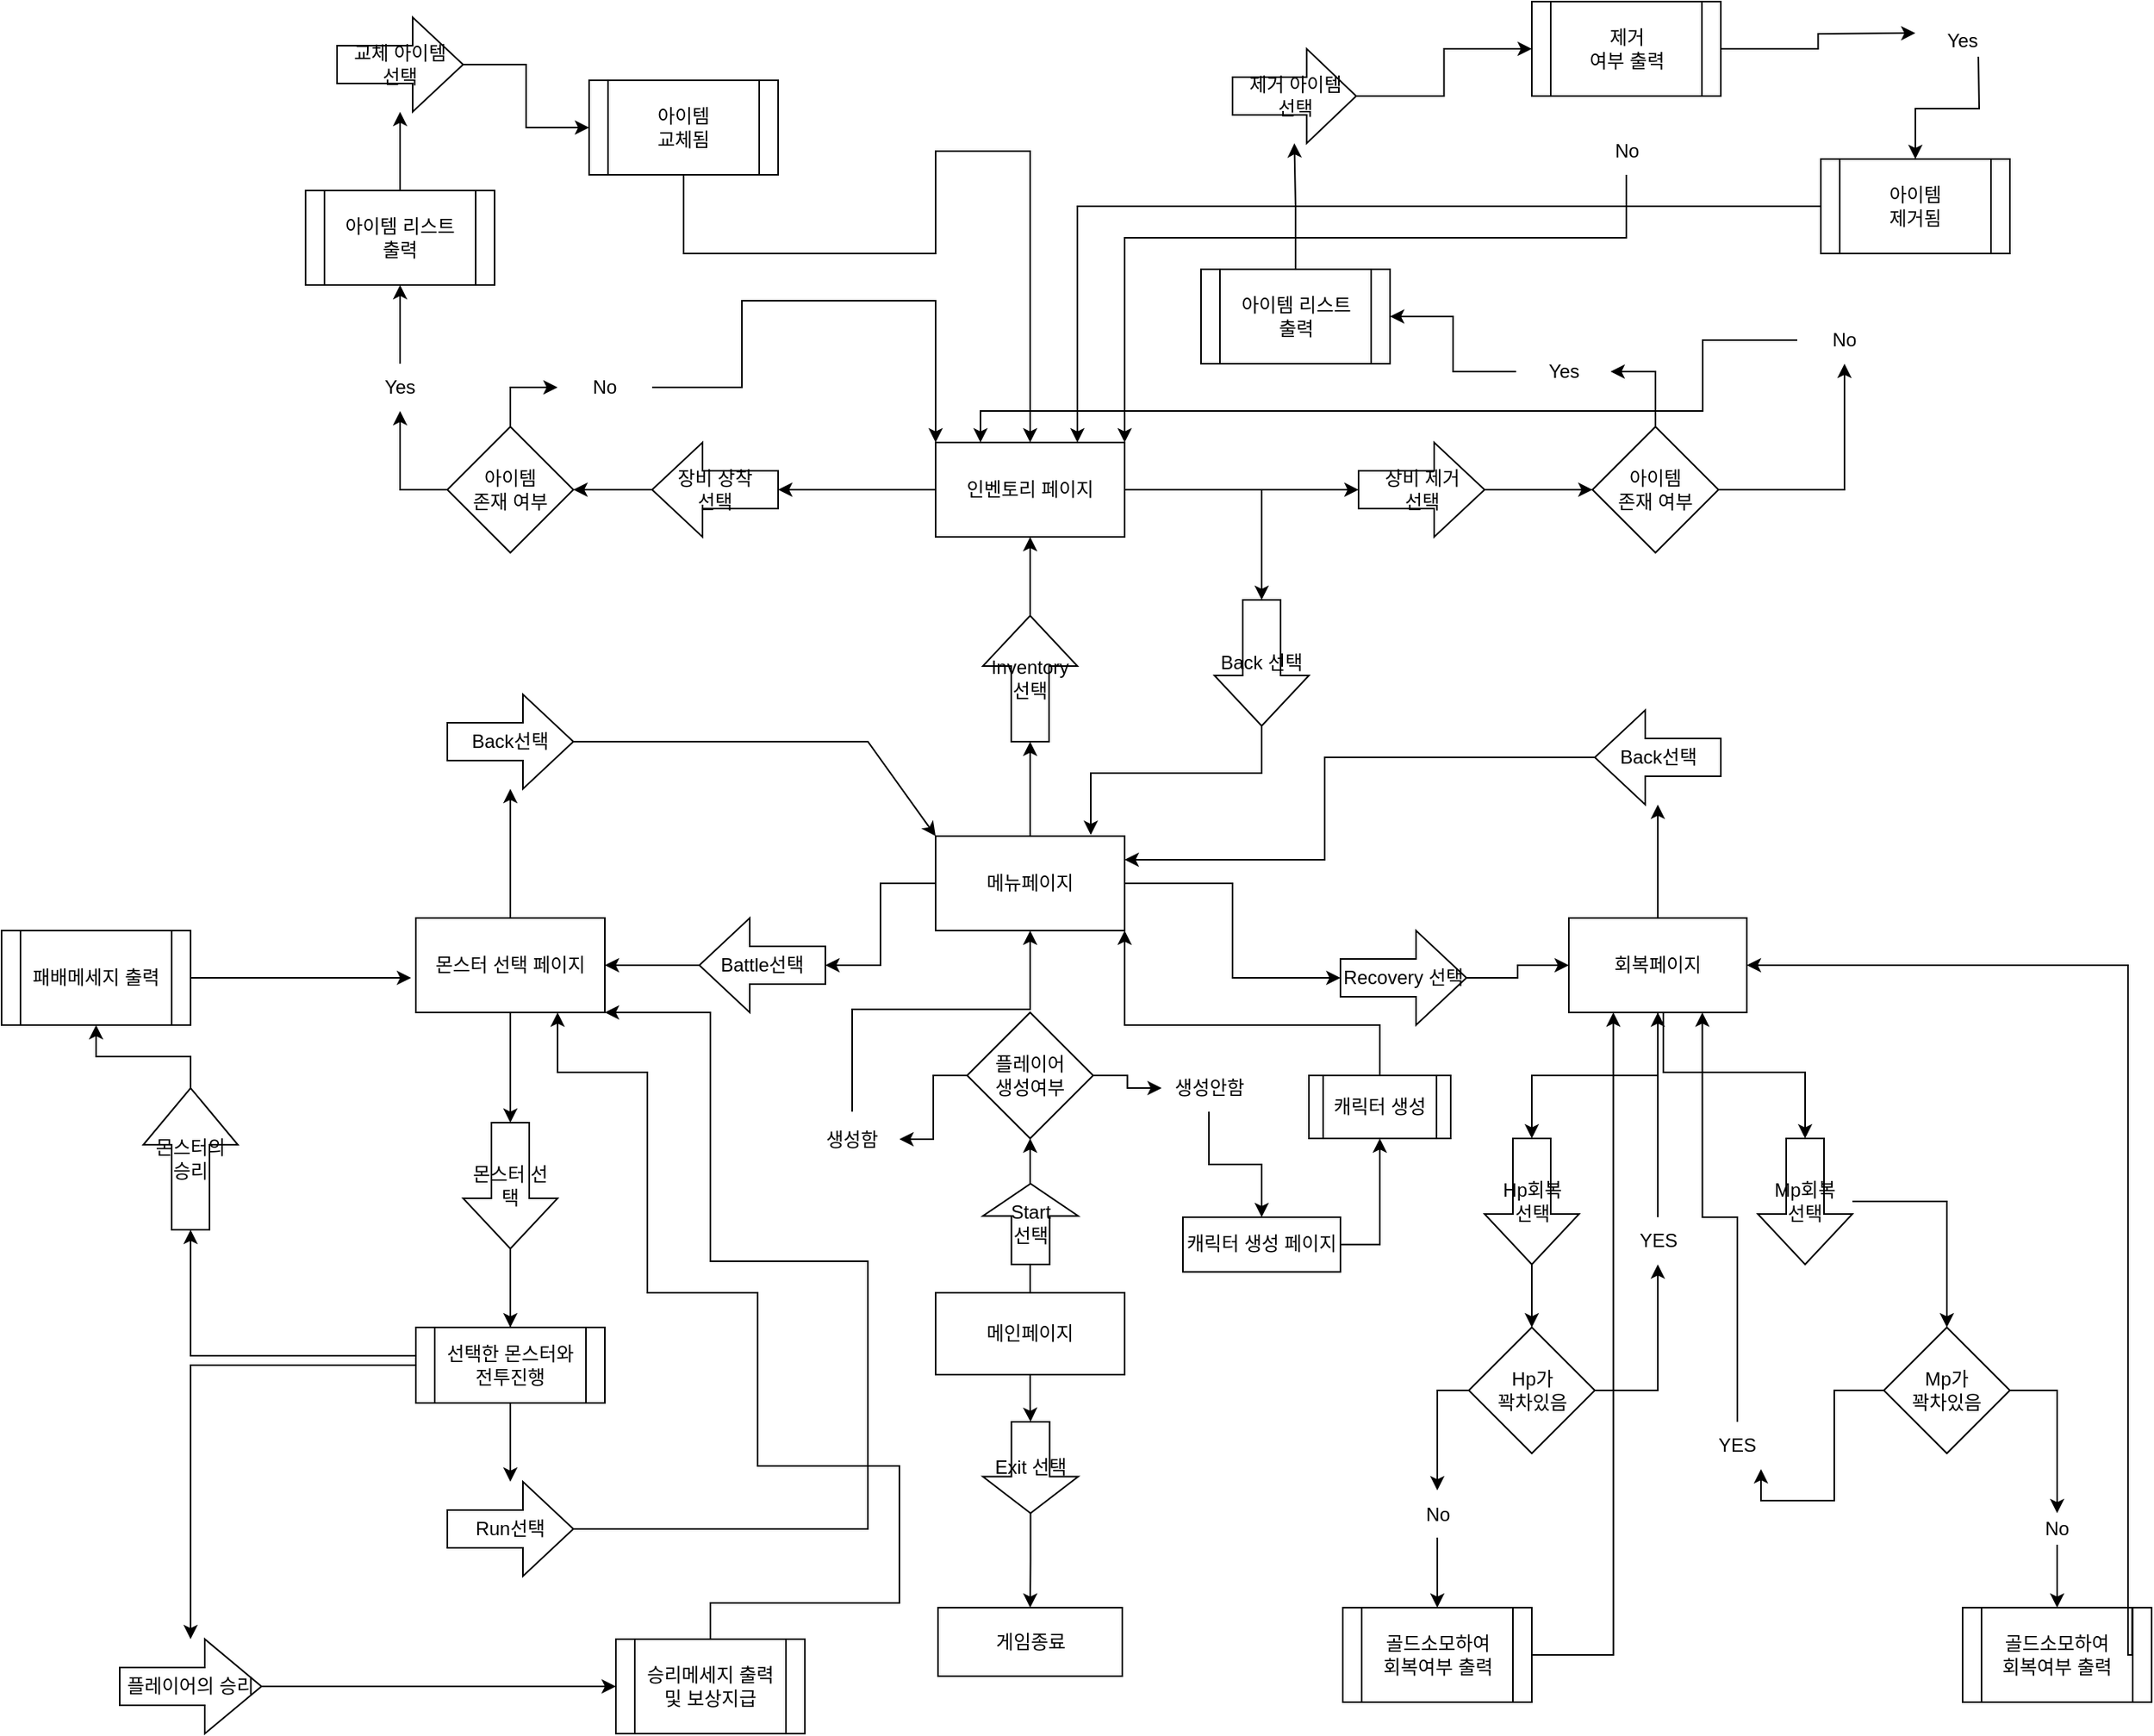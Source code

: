 <mxfile version="28.2.5">
  <diagram name="페이지-1" id="l9m2coBtrPvykynKqJ_c">
    <mxGraphModel dx="2849" dy="1217" grid="1" gridSize="10" guides="1" tooltips="1" connect="1" arrows="1" fold="1" page="1" pageScale="1" pageWidth="827" pageHeight="1169" math="0" shadow="0">
      <root>
        <mxCell id="0" />
        <mxCell id="1" parent="0" />
        <mxCell id="siWXWjChLPxAD38Pe9QO-6" value="" style="edgeStyle=orthogonalEdgeStyle;rounded=0;orthogonalLoop=1;jettySize=auto;html=1;" edge="1" parent="1" source="siWXWjChLPxAD38Pe9QO-2" target="siWXWjChLPxAD38Pe9QO-5">
          <mxGeometry relative="1" as="geometry" />
        </mxCell>
        <mxCell id="siWXWjChLPxAD38Pe9QO-90" value="" style="edgeStyle=orthogonalEdgeStyle;rounded=0;orthogonalLoop=1;jettySize=auto;html=1;" edge="1" parent="1" source="siWXWjChLPxAD38Pe9QO-2" target="siWXWjChLPxAD38Pe9QO-89">
          <mxGeometry relative="1" as="geometry" />
        </mxCell>
        <mxCell id="siWXWjChLPxAD38Pe9QO-2" value="메인페이지" style="rounded=0;whiteSpace=wrap;html=1;" vertex="1" parent="1">
          <mxGeometry x="373" y="880" width="120" height="52" as="geometry" />
        </mxCell>
        <mxCell id="siWXWjChLPxAD38Pe9QO-8" value="" style="edgeStyle=orthogonalEdgeStyle;rounded=0;orthogonalLoop=1;jettySize=auto;html=1;" edge="1" parent="1" source="siWXWjChLPxAD38Pe9QO-5" target="siWXWjChLPxAD38Pe9QO-7">
          <mxGeometry relative="1" as="geometry" />
        </mxCell>
        <mxCell id="siWXWjChLPxAD38Pe9QO-5" value="Exit 선택" style="shape=singleArrow;whiteSpace=wrap;html=1;arrowWidth=0.4;arrowSize=0.4;rounded=0;direction=south;" vertex="1" parent="1">
          <mxGeometry x="403" y="962" width="60.5" height="58" as="geometry" />
        </mxCell>
        <mxCell id="siWXWjChLPxAD38Pe9QO-7" value="게임종료" style="whiteSpace=wrap;html=1;rounded=0;" vertex="1" parent="1">
          <mxGeometry x="374.5" y="1080" width="117" height="43.5" as="geometry" />
        </mxCell>
        <mxCell id="siWXWjChLPxAD38Pe9QO-12" value="" style="edgeStyle=orthogonalEdgeStyle;rounded=0;orthogonalLoop=1;jettySize=auto;html=1;" edge="1" parent="1" source="siWXWjChLPxAD38Pe9QO-9" target="siWXWjChLPxAD38Pe9QO-11">
          <mxGeometry relative="1" as="geometry" />
        </mxCell>
        <mxCell id="siWXWjChLPxAD38Pe9QO-14" value="" style="edgeStyle=orthogonalEdgeStyle;rounded=0;orthogonalLoop=1;jettySize=auto;html=1;" edge="1" parent="1" source="siWXWjChLPxAD38Pe9QO-9" target="siWXWjChLPxAD38Pe9QO-13">
          <mxGeometry relative="1" as="geometry" />
        </mxCell>
        <mxCell id="siWXWjChLPxAD38Pe9QO-16" value="" style="edgeStyle=orthogonalEdgeStyle;rounded=0;orthogonalLoop=1;jettySize=auto;html=1;" edge="1" parent="1" source="siWXWjChLPxAD38Pe9QO-9" target="siWXWjChLPxAD38Pe9QO-15">
          <mxGeometry relative="1" as="geometry" />
        </mxCell>
        <mxCell id="siWXWjChLPxAD38Pe9QO-9" value="메뉴페이지" style="whiteSpace=wrap;html=1;rounded=0;" vertex="1" parent="1">
          <mxGeometry x="373" y="590" width="120" height="60" as="geometry" />
        </mxCell>
        <mxCell id="siWXWjChLPxAD38Pe9QO-18" value="" style="edgeStyle=orthogonalEdgeStyle;rounded=0;orthogonalLoop=1;jettySize=auto;html=1;" edge="1" parent="1" source="siWXWjChLPxAD38Pe9QO-11" target="siWXWjChLPxAD38Pe9QO-17">
          <mxGeometry relative="1" as="geometry" />
        </mxCell>
        <mxCell id="siWXWjChLPxAD38Pe9QO-11" value="Battle선택" style="shape=singleArrow;whiteSpace=wrap;html=1;arrowWidth=0.4;arrowSize=0.4;rounded=0;direction=west;" vertex="1" parent="1">
          <mxGeometry x="223" y="642" width="80" height="60" as="geometry" />
        </mxCell>
        <mxCell id="siWXWjChLPxAD38Pe9QO-117" value="" style="edgeStyle=orthogonalEdgeStyle;rounded=0;orthogonalLoop=1;jettySize=auto;html=1;" edge="1" parent="1" source="siWXWjChLPxAD38Pe9QO-13" target="siWXWjChLPxAD38Pe9QO-111">
          <mxGeometry relative="1" as="geometry" />
        </mxCell>
        <mxCell id="siWXWjChLPxAD38Pe9QO-13" value="Inventory선택" style="shape=singleArrow;whiteSpace=wrap;html=1;arrowWidth=0.4;arrowSize=0.4;rounded=0;direction=north;" vertex="1" parent="1">
          <mxGeometry x="403" y="450" width="60" height="80" as="geometry" />
        </mxCell>
        <mxCell id="siWXWjChLPxAD38Pe9QO-100" value="" style="edgeStyle=orthogonalEdgeStyle;rounded=0;orthogonalLoop=1;jettySize=auto;html=1;" edge="1" parent="1" source="siWXWjChLPxAD38Pe9QO-15" target="siWXWjChLPxAD38Pe9QO-33">
          <mxGeometry relative="1" as="geometry" />
        </mxCell>
        <mxCell id="siWXWjChLPxAD38Pe9QO-15" value="Recovery 선택" style="shape=singleArrow;whiteSpace=wrap;html=1;arrowWidth=0.4;arrowSize=0.4;rounded=0;" vertex="1" parent="1">
          <mxGeometry x="630" y="650" width="80" height="60" as="geometry" />
        </mxCell>
        <mxCell id="siWXWjChLPxAD38Pe9QO-20" value="" style="edgeStyle=orthogonalEdgeStyle;rounded=0;orthogonalLoop=1;jettySize=auto;html=1;" edge="1" parent="1" source="siWXWjChLPxAD38Pe9QO-17" target="siWXWjChLPxAD38Pe9QO-19">
          <mxGeometry relative="1" as="geometry" />
        </mxCell>
        <mxCell id="siWXWjChLPxAD38Pe9QO-31" value="" style="edgeStyle=orthogonalEdgeStyle;rounded=0;orthogonalLoop=1;jettySize=auto;html=1;" edge="1" parent="1" source="siWXWjChLPxAD38Pe9QO-17" target="siWXWjChLPxAD38Pe9QO-30">
          <mxGeometry relative="1" as="geometry" />
        </mxCell>
        <mxCell id="siWXWjChLPxAD38Pe9QO-17" value="몬스터 선택 페이지" style="whiteSpace=wrap;html=1;rounded=0;" vertex="1" parent="1">
          <mxGeometry x="43" y="642" width="120" height="60" as="geometry" />
        </mxCell>
        <mxCell id="siWXWjChLPxAD38Pe9QO-22" value="" style="edgeStyle=orthogonalEdgeStyle;rounded=0;orthogonalLoop=1;jettySize=auto;html=1;" edge="1" parent="1" source="siWXWjChLPxAD38Pe9QO-19">
          <mxGeometry relative="1" as="geometry">
            <mxPoint x="103" y="942" as="targetPoint" />
          </mxGeometry>
        </mxCell>
        <mxCell id="siWXWjChLPxAD38Pe9QO-24" value="" style="edgeStyle=orthogonalEdgeStyle;rounded=0;orthogonalLoop=1;jettySize=auto;html=1;" edge="1" parent="1" source="siWXWjChLPxAD38Pe9QO-19">
          <mxGeometry relative="1" as="geometry">
            <mxPoint x="103" y="932" as="targetPoint" />
          </mxGeometry>
        </mxCell>
        <mxCell id="siWXWjChLPxAD38Pe9QO-26" value="" style="edgeStyle=orthogonalEdgeStyle;rounded=0;orthogonalLoop=1;jettySize=auto;html=1;" edge="1" parent="1" source="siWXWjChLPxAD38Pe9QO-19" target="siWXWjChLPxAD38Pe9QO-25">
          <mxGeometry relative="1" as="geometry" />
        </mxCell>
        <mxCell id="siWXWjChLPxAD38Pe9QO-19" value="몬스터 선택" style="shape=singleArrow;whiteSpace=wrap;html=1;arrowWidth=0.4;arrowSize=0.4;rounded=0;direction=south;" vertex="1" parent="1">
          <mxGeometry x="73" y="772" width="60" height="80" as="geometry" />
        </mxCell>
        <mxCell id="siWXWjChLPxAD38Pe9QO-36" value="" style="edgeStyle=orthogonalEdgeStyle;rounded=0;orthogonalLoop=1;jettySize=auto;html=1;" edge="1" parent="1" source="siWXWjChLPxAD38Pe9QO-25" target="siWXWjChLPxAD38Pe9QO-35">
          <mxGeometry relative="1" as="geometry" />
        </mxCell>
        <mxCell id="siWXWjChLPxAD38Pe9QO-40" value="" style="edgeStyle=orthogonalEdgeStyle;rounded=0;orthogonalLoop=1;jettySize=auto;html=1;exitX=0;exitY=0.5;exitDx=0;exitDy=0;" edge="1" parent="1" source="siWXWjChLPxAD38Pe9QO-25" target="siWXWjChLPxAD38Pe9QO-39">
          <mxGeometry relative="1" as="geometry">
            <mxPoint x="-70" y="950" as="sourcePoint" />
            <mxPoint x="-18" y="1129" as="targetPoint" />
          </mxGeometry>
        </mxCell>
        <mxCell id="siWXWjChLPxAD38Pe9QO-25" value="선택한 몬스터와&lt;div&gt;전투진행&lt;/div&gt;" style="shape=process;whiteSpace=wrap;html=1;backgroundOutline=1;rounded=0;" vertex="1" parent="1">
          <mxGeometry x="43" y="902" width="120" height="48" as="geometry" />
        </mxCell>
        <mxCell id="siWXWjChLPxAD38Pe9QO-30" value="Back선택" style="shape=singleArrow;whiteSpace=wrap;html=1;arrowWidth=0.4;arrowSize=0.4;rounded=0;" vertex="1" parent="1">
          <mxGeometry x="63" y="500" width="80" height="60" as="geometry" />
        </mxCell>
        <mxCell id="siWXWjChLPxAD38Pe9QO-32" value="" style="endArrow=classic;html=1;rounded=0;exitX=1;exitY=0.5;exitDx=0;exitDy=0;exitPerimeter=0;entryX=0;entryY=0;entryDx=0;entryDy=0;" edge="1" parent="1" source="siWXWjChLPxAD38Pe9QO-30" target="siWXWjChLPxAD38Pe9QO-9">
          <mxGeometry width="50" height="50" relative="1" as="geometry">
            <mxPoint x="390" y="830" as="sourcePoint" />
            <mxPoint x="440" y="780" as="targetPoint" />
            <Array as="points">
              <mxPoint x="330" y="530" />
            </Array>
          </mxGeometry>
        </mxCell>
        <mxCell id="siWXWjChLPxAD38Pe9QO-56" value="" style="edgeStyle=orthogonalEdgeStyle;rounded=0;orthogonalLoop=1;jettySize=auto;html=1;" edge="1" parent="1" source="siWXWjChLPxAD38Pe9QO-33" target="siWXWjChLPxAD38Pe9QO-55">
          <mxGeometry relative="1" as="geometry" />
        </mxCell>
        <mxCell id="siWXWjChLPxAD38Pe9QO-59" value="" style="edgeStyle=orthogonalEdgeStyle;rounded=0;orthogonalLoop=1;jettySize=auto;html=1;" edge="1" parent="1" source="siWXWjChLPxAD38Pe9QO-33" target="siWXWjChLPxAD38Pe9QO-58">
          <mxGeometry relative="1" as="geometry" />
        </mxCell>
        <mxCell id="siWXWjChLPxAD38Pe9QO-33" value="회복페이지" style="whiteSpace=wrap;html=1;rounded=0;" vertex="1" parent="1">
          <mxGeometry x="775" y="642" width="113" height="60" as="geometry" />
        </mxCell>
        <mxCell id="siWXWjChLPxAD38Pe9QO-35" value="Run선택" style="shape=singleArrow;whiteSpace=wrap;html=1;arrowWidth=0.4;arrowSize=0.4;rounded=0;" vertex="1" parent="1">
          <mxGeometry x="63" y="1000" width="80" height="60" as="geometry" />
        </mxCell>
        <mxCell id="siWXWjChLPxAD38Pe9QO-43" value="" style="edgeStyle=orthogonalEdgeStyle;rounded=0;orthogonalLoop=1;jettySize=auto;html=1;" edge="1" parent="1" source="siWXWjChLPxAD38Pe9QO-39" target="siWXWjChLPxAD38Pe9QO-42">
          <mxGeometry relative="1" as="geometry" />
        </mxCell>
        <mxCell id="siWXWjChLPxAD38Pe9QO-39" value="플레이어의 승리" style="shape=singleArrow;whiteSpace=wrap;html=1;arrowWidth=0.4;arrowSize=0.4;rounded=0;direction=east;" vertex="1" parent="1">
          <mxGeometry x="-145" y="1100" width="90" height="60" as="geometry" />
        </mxCell>
        <mxCell id="siWXWjChLPxAD38Pe9QO-42" value="승리메세지 출력&lt;div&gt;및 보상지급&lt;/div&gt;" style="shape=process;whiteSpace=wrap;html=1;backgroundOutline=1;rounded=0;" vertex="1" parent="1">
          <mxGeometry x="170" y="1100" width="120" height="60" as="geometry" />
        </mxCell>
        <mxCell id="siWXWjChLPxAD38Pe9QO-45" value="" style="edgeStyle=orthogonalEdgeStyle;rounded=0;orthogonalLoop=1;jettySize=auto;html=1;exitX=1;exitY=0.5;exitDx=0;exitDy=0;entryX=1;entryY=1;entryDx=0;entryDy=0;exitPerimeter=0;" edge="1" parent="1" source="siWXWjChLPxAD38Pe9QO-35" target="siWXWjChLPxAD38Pe9QO-17">
          <mxGeometry relative="1" as="geometry">
            <mxPoint x="283" y="947" as="sourcePoint" />
            <mxPoint x="263" y="1061.5" as="targetPoint" />
            <Array as="points">
              <mxPoint x="330" y="1030" />
              <mxPoint x="330" y="860" />
              <mxPoint x="230" y="860" />
              <mxPoint x="230" y="702" />
            </Array>
          </mxGeometry>
        </mxCell>
        <mxCell id="siWXWjChLPxAD38Pe9QO-53" value="" style="edgeStyle=orthogonalEdgeStyle;rounded=0;orthogonalLoop=1;jettySize=auto;html=1;" edge="1" parent="1" source="siWXWjChLPxAD38Pe9QO-41" target="siWXWjChLPxAD38Pe9QO-52">
          <mxGeometry relative="1" as="geometry" />
        </mxCell>
        <mxCell id="siWXWjChLPxAD38Pe9QO-41" value="몬스터의 승리" style="shape=singleArrow;whiteSpace=wrap;html=1;arrowWidth=0.4;arrowSize=0.4;rounded=0;direction=north;" vertex="1" parent="1">
          <mxGeometry x="-130" y="750" width="60" height="90" as="geometry" />
        </mxCell>
        <mxCell id="siWXWjChLPxAD38Pe9QO-47" value="" style="edgeStyle=orthogonalEdgeStyle;rounded=0;orthogonalLoop=1;jettySize=auto;html=1;exitX=0.5;exitY=0;exitDx=0;exitDy=0;entryX=0.75;entryY=1;entryDx=0;entryDy=0;" edge="1" parent="1" source="siWXWjChLPxAD38Pe9QO-42" target="siWXWjChLPxAD38Pe9QO-17">
          <mxGeometry relative="1" as="geometry">
            <mxPoint x="346.5" y="1044.5" as="sourcePoint" />
            <mxPoint x="399.5" y="1016.5" as="targetPoint" />
            <Array as="points">
              <mxPoint x="350" y="1077" />
              <mxPoint x="350" y="990" />
              <mxPoint x="260" y="990" />
              <mxPoint x="260" y="880" />
              <mxPoint x="190" y="880" />
              <mxPoint x="190" y="740" />
              <mxPoint x="133" y="740" />
            </Array>
          </mxGeometry>
        </mxCell>
        <mxCell id="siWXWjChLPxAD38Pe9QO-49" value="" style="edgeStyle=orthogonalEdgeStyle;rounded=0;orthogonalLoop=1;jettySize=auto;html=1;exitX=0;exitY=0.5;exitDx=0;exitDy=0;entryX=0;entryY=0.5;entryDx=0;entryDy=0;entryPerimeter=0;" edge="1" parent="1" source="siWXWjChLPxAD38Pe9QO-25" target="siWXWjChLPxAD38Pe9QO-41">
          <mxGeometry relative="1" as="geometry">
            <mxPoint x="75" y="1096.5" as="sourcePoint" />
            <mxPoint x="-200" y="983.5" as="targetPoint" />
            <Array as="points">
              <mxPoint x="43" y="920" />
              <mxPoint x="-100" y="920" />
            </Array>
          </mxGeometry>
        </mxCell>
        <mxCell id="siWXWjChLPxAD38Pe9QO-52" value="패배메세지 출력" style="shape=process;whiteSpace=wrap;html=1;backgroundOutline=1;rounded=0;" vertex="1" parent="1">
          <mxGeometry x="-220" y="650" width="120" height="60" as="geometry" />
        </mxCell>
        <mxCell id="siWXWjChLPxAD38Pe9QO-54" value="" style="edgeStyle=orthogonalEdgeStyle;rounded=0;orthogonalLoop=1;jettySize=auto;html=1;exitX=1;exitY=0.5;exitDx=0;exitDy=0;" edge="1" parent="1" source="siWXWjChLPxAD38Pe9QO-52">
          <mxGeometry relative="1" as="geometry">
            <mxPoint x="-28.5" y="562" as="sourcePoint" />
            <mxPoint x="40" y="680" as="targetPoint" />
            <Array as="points">
              <mxPoint x="-100" y="680" />
            </Array>
          </mxGeometry>
        </mxCell>
        <mxCell id="siWXWjChLPxAD38Pe9QO-55" value="Back선택" style="shape=singleArrow;whiteSpace=wrap;html=1;arrowWidth=0.4;arrowSize=0.4;rounded=0;direction=west;" vertex="1" parent="1">
          <mxGeometry x="791.5" y="510" width="80" height="60" as="geometry" />
        </mxCell>
        <mxCell id="siWXWjChLPxAD38Pe9QO-57" value="" style="edgeStyle=orthogonalEdgeStyle;rounded=0;orthogonalLoop=1;jettySize=auto;html=1;exitX=1;exitY=0.5;exitDx=0;exitDy=0;exitPerimeter=0;entryX=1;entryY=0.25;entryDx=0;entryDy=0;" edge="1" parent="1" source="siWXWjChLPxAD38Pe9QO-55" target="siWXWjChLPxAD38Pe9QO-9">
          <mxGeometry relative="1" as="geometry">
            <mxPoint x="673" y="382" as="sourcePoint" />
            <mxPoint x="393" y="512" as="targetPoint" />
            <Array as="points">
              <mxPoint x="620" y="540" />
              <mxPoint x="620" y="605" />
            </Array>
          </mxGeometry>
        </mxCell>
        <mxCell id="siWXWjChLPxAD38Pe9QO-64" value="" style="edgeStyle=orthogonalEdgeStyle;rounded=0;orthogonalLoop=1;jettySize=auto;html=1;" edge="1" parent="1" source="siWXWjChLPxAD38Pe9QO-58" target="siWXWjChLPxAD38Pe9QO-62">
          <mxGeometry relative="1" as="geometry" />
        </mxCell>
        <mxCell id="siWXWjChLPxAD38Pe9QO-58" value="Hp회복&lt;div&gt;선택&lt;/div&gt;" style="shape=singleArrow;whiteSpace=wrap;html=1;arrowWidth=0.4;arrowSize=0.4;rounded=0;direction=south;" vertex="1" parent="1">
          <mxGeometry x="721.5" y="782" width="60" height="80" as="geometry" />
        </mxCell>
        <mxCell id="siWXWjChLPxAD38Pe9QO-66" value="" style="edgeStyle=orthogonalEdgeStyle;rounded=0;orthogonalLoop=1;jettySize=auto;html=1;" edge="1" parent="1" source="siWXWjChLPxAD38Pe9QO-60" target="siWXWjChLPxAD38Pe9QO-65">
          <mxGeometry relative="1" as="geometry" />
        </mxCell>
        <mxCell id="siWXWjChLPxAD38Pe9QO-60" value="Mp회복&lt;div&gt;선택&lt;/div&gt;" style="shape=singleArrow;whiteSpace=wrap;html=1;arrowWidth=0.4;arrowSize=0.4;rounded=0;direction=south;" vertex="1" parent="1">
          <mxGeometry x="895" y="782" width="60" height="80" as="geometry" />
        </mxCell>
        <mxCell id="siWXWjChLPxAD38Pe9QO-61" value="" style="edgeStyle=orthogonalEdgeStyle;rounded=0;orthogonalLoop=1;jettySize=auto;html=1;entryX=0;entryY=0.5;entryDx=0;entryDy=0;entryPerimeter=0;exitX=0.5;exitY=1;exitDx=0;exitDy=0;" edge="1" target="siWXWjChLPxAD38Pe9QO-60" parent="1" source="siWXWjChLPxAD38Pe9QO-33">
          <mxGeometry relative="1" as="geometry">
            <mxPoint x="835" y="700" as="sourcePoint" />
            <Array as="points">
              <mxPoint x="835" y="702" />
              <mxPoint x="835" y="740" />
              <mxPoint x="925" y="740" />
            </Array>
          </mxGeometry>
        </mxCell>
        <mxCell id="siWXWjChLPxAD38Pe9QO-67" style="edgeStyle=orthogonalEdgeStyle;rounded=0;orthogonalLoop=1;jettySize=auto;html=1;entryX=0.5;entryY=1;entryDx=0;entryDy=0;" edge="1" parent="1" source="siWXWjChLPxAD38Pe9QO-69" target="siWXWjChLPxAD38Pe9QO-33">
          <mxGeometry relative="1" as="geometry">
            <Array as="points" />
          </mxGeometry>
        </mxCell>
        <mxCell id="siWXWjChLPxAD38Pe9QO-81" style="edgeStyle=orthogonalEdgeStyle;rounded=0;orthogonalLoop=1;jettySize=auto;html=1;exitX=0;exitY=0.5;exitDx=0;exitDy=0;entryX=0.5;entryY=0;entryDx=0;entryDy=0;" edge="1" parent="1" source="siWXWjChLPxAD38Pe9QO-62" target="siWXWjChLPxAD38Pe9QO-80">
          <mxGeometry relative="1" as="geometry" />
        </mxCell>
        <mxCell id="siWXWjChLPxAD38Pe9QO-62" value="Hp가&lt;div&gt;꽉차있음&lt;/div&gt;" style="rhombus;whiteSpace=wrap;html=1;" vertex="1" parent="1">
          <mxGeometry x="711.5" y="902" width="80" height="80" as="geometry" />
        </mxCell>
        <mxCell id="siWXWjChLPxAD38Pe9QO-82" style="edgeStyle=orthogonalEdgeStyle;rounded=0;orthogonalLoop=1;jettySize=auto;html=1;exitX=1;exitY=0.5;exitDx=0;exitDy=0;" edge="1" parent="1" source="siWXWjChLPxAD38Pe9QO-65" target="siWXWjChLPxAD38Pe9QO-79">
          <mxGeometry relative="1" as="geometry" />
        </mxCell>
        <mxCell id="siWXWjChLPxAD38Pe9QO-65" value="Mp가&lt;div&gt;꽉차있음&lt;/div&gt;" style="rhombus;whiteSpace=wrap;html=1;" vertex="1" parent="1">
          <mxGeometry x="975" y="902" width="80" height="80" as="geometry" />
        </mxCell>
        <mxCell id="siWXWjChLPxAD38Pe9QO-73" value="" style="edgeStyle=orthogonalEdgeStyle;rounded=0;orthogonalLoop=1;jettySize=auto;html=1;entryX=0.5;entryY=1;entryDx=0;entryDy=0;" edge="1" parent="1" source="siWXWjChLPxAD38Pe9QO-62" target="siWXWjChLPxAD38Pe9QO-69">
          <mxGeometry relative="1" as="geometry">
            <mxPoint x="791" y="942" as="sourcePoint" />
            <mxPoint x="832" y="702" as="targetPoint" />
            <Array as="points">
              <mxPoint x="831" y="942" />
            </Array>
          </mxGeometry>
        </mxCell>
        <mxCell id="siWXWjChLPxAD38Pe9QO-69" value="YES" style="text;html=1;align=center;verticalAlign=middle;whiteSpace=wrap;rounded=0;" vertex="1" parent="1">
          <mxGeometry x="801.5" y="832" width="60" height="30" as="geometry" />
        </mxCell>
        <mxCell id="siWXWjChLPxAD38Pe9QO-74" value="" style="edgeStyle=orthogonalEdgeStyle;rounded=0;orthogonalLoop=1;jettySize=auto;html=1;entryX=0.75;entryY=1;entryDx=0;entryDy=0;" edge="1" parent="1" source="siWXWjChLPxAD38Pe9QO-70" target="siWXWjChLPxAD38Pe9QO-33">
          <mxGeometry relative="1" as="geometry">
            <mxPoint x="885" y="942" as="sourcePoint" />
            <mxPoint x="885" y="870" as="targetPoint" />
            <Array as="points" />
          </mxGeometry>
        </mxCell>
        <mxCell id="siWXWjChLPxAD38Pe9QO-78" value="" style="edgeStyle=orthogonalEdgeStyle;rounded=0;orthogonalLoop=1;jettySize=auto;html=1;entryX=0.75;entryY=1;entryDx=0;entryDy=0;" edge="1" parent="1" source="siWXWjChLPxAD38Pe9QO-65" target="siWXWjChLPxAD38Pe9QO-70">
          <mxGeometry relative="1" as="geometry">
            <mxPoint x="1003" y="970" as="sourcePoint" />
            <mxPoint x="860" y="702" as="targetPoint" />
            <Array as="points" />
          </mxGeometry>
        </mxCell>
        <mxCell id="siWXWjChLPxAD38Pe9QO-70" value="YES" style="text;html=1;align=center;verticalAlign=middle;whiteSpace=wrap;rounded=0;" vertex="1" parent="1">
          <mxGeometry x="852" y="962" width="60" height="30" as="geometry" />
        </mxCell>
        <mxCell id="siWXWjChLPxAD38Pe9QO-87" value="" style="edgeStyle=orthogonalEdgeStyle;rounded=0;orthogonalLoop=1;jettySize=auto;html=1;" edge="1" parent="1" source="siWXWjChLPxAD38Pe9QO-79" target="siWXWjChLPxAD38Pe9QO-86">
          <mxGeometry relative="1" as="geometry" />
        </mxCell>
        <mxCell id="siWXWjChLPxAD38Pe9QO-79" value="No" style="text;html=1;align=center;verticalAlign=middle;whiteSpace=wrap;rounded=0;" vertex="1" parent="1">
          <mxGeometry x="1055" y="1020" width="60" height="20" as="geometry" />
        </mxCell>
        <mxCell id="siWXWjChLPxAD38Pe9QO-85" value="" style="edgeStyle=orthogonalEdgeStyle;rounded=0;orthogonalLoop=1;jettySize=auto;html=1;entryX=0.5;entryY=0;entryDx=0;entryDy=0;" edge="1" parent="1" source="siWXWjChLPxAD38Pe9QO-80" target="siWXWjChLPxAD38Pe9QO-84">
          <mxGeometry relative="1" as="geometry">
            <mxPoint x="691.471" y="1070" as="targetPoint" />
          </mxGeometry>
        </mxCell>
        <mxCell id="siWXWjChLPxAD38Pe9QO-80" value="No" style="text;html=1;align=center;verticalAlign=middle;whiteSpace=wrap;rounded=0;" vertex="1" parent="1">
          <mxGeometry x="661.5" y="1005.5" width="60" height="30" as="geometry" />
        </mxCell>
        <mxCell id="siWXWjChLPxAD38Pe9QO-84" value="골드소모하여&lt;div&gt;회복여부 출력&lt;/div&gt;" style="shape=process;whiteSpace=wrap;html=1;backgroundOutline=1;" vertex="1" parent="1">
          <mxGeometry x="631.5" y="1080" width="120" height="60" as="geometry" />
        </mxCell>
        <mxCell id="siWXWjChLPxAD38Pe9QO-86" value="골드소모하여&lt;div&gt;회복여부 출력&lt;/div&gt;" style="shape=process;whiteSpace=wrap;html=1;backgroundOutline=1;" vertex="1" parent="1">
          <mxGeometry x="1025" y="1080" width="120" height="60" as="geometry" />
        </mxCell>
        <mxCell id="siWXWjChLPxAD38Pe9QO-94" value="" style="edgeStyle=orthogonalEdgeStyle;rounded=0;orthogonalLoop=1;jettySize=auto;html=1;" edge="1" parent="1" source="siWXWjChLPxAD38Pe9QO-89" target="siWXWjChLPxAD38Pe9QO-93">
          <mxGeometry relative="1" as="geometry" />
        </mxCell>
        <mxCell id="siWXWjChLPxAD38Pe9QO-97" value="" style="edgeStyle=orthogonalEdgeStyle;rounded=0;orthogonalLoop=1;jettySize=auto;html=1;" edge="1" parent="1" source="siWXWjChLPxAD38Pe9QO-89" target="siWXWjChLPxAD38Pe9QO-92">
          <mxGeometry relative="1" as="geometry" />
        </mxCell>
        <mxCell id="siWXWjChLPxAD38Pe9QO-89" value="플레이어&lt;div&gt;생성여부&lt;/div&gt;" style="rhombus;whiteSpace=wrap;html=1;" vertex="1" parent="1">
          <mxGeometry x="393" y="702" width="80" height="80" as="geometry" />
        </mxCell>
        <mxCell id="siWXWjChLPxAD38Pe9QO-99" value="" style="edgeStyle=orthogonalEdgeStyle;rounded=0;orthogonalLoop=1;jettySize=auto;html=1;" edge="1" parent="1" source="siWXWjChLPxAD38Pe9QO-92" target="siWXWjChLPxAD38Pe9QO-101">
          <mxGeometry relative="1" as="geometry">
            <mxPoint x="560" y="817" as="targetPoint" />
          </mxGeometry>
        </mxCell>
        <mxCell id="siWXWjChLPxAD38Pe9QO-92" value="생성안함" style="text;html=1;align=center;verticalAlign=middle;whiteSpace=wrap;rounded=0;" vertex="1" parent="1">
          <mxGeometry x="516.5" y="735" width="60" height="30" as="geometry" />
        </mxCell>
        <mxCell id="siWXWjChLPxAD38Pe9QO-93" value="생성함" style="text;html=1;align=center;verticalAlign=middle;whiteSpace=wrap;rounded=0;" vertex="1" parent="1">
          <mxGeometry x="290" y="765" width="60" height="35" as="geometry" />
        </mxCell>
        <mxCell id="siWXWjChLPxAD38Pe9QO-101" value="캐릭터 생성 페이지" style="rounded=0;whiteSpace=wrap;html=1;" vertex="1" parent="1">
          <mxGeometry x="530" y="832" width="100" height="34.75" as="geometry" />
        </mxCell>
        <mxCell id="siWXWjChLPxAD38Pe9QO-102" value="" style="edgeStyle=orthogonalEdgeStyle;rounded=0;orthogonalLoop=1;jettySize=auto;html=1;entryX=0.5;entryY=1;entryDx=0;entryDy=0;exitX=0.5;exitY=0;exitDx=0;exitDy=0;" edge="1" parent="1" source="siWXWjChLPxAD38Pe9QO-93" target="siWXWjChLPxAD38Pe9QO-9">
          <mxGeometry relative="1" as="geometry">
            <mxPoint x="356" y="718.53" as="sourcePoint" />
            <mxPoint x="303" y="741.53" as="targetPoint" />
            <Array as="points">
              <mxPoint x="320" y="700" />
              <mxPoint x="433" y="700" />
            </Array>
          </mxGeometry>
        </mxCell>
        <mxCell id="siWXWjChLPxAD38Pe9QO-105" value="캐릭터 생성" style="shape=process;whiteSpace=wrap;html=1;backgroundOutline=1;" vertex="1" parent="1">
          <mxGeometry x="610" y="742" width="90" height="40" as="geometry" />
        </mxCell>
        <mxCell id="siWXWjChLPxAD38Pe9QO-106" style="edgeStyle=orthogonalEdgeStyle;rounded=0;orthogonalLoop=1;jettySize=auto;html=1;exitX=0.5;exitY=1;exitDx=0;exitDy=0;" edge="1" parent="1" source="siWXWjChLPxAD38Pe9QO-105" target="siWXWjChLPxAD38Pe9QO-105">
          <mxGeometry relative="1" as="geometry" />
        </mxCell>
        <mxCell id="siWXWjChLPxAD38Pe9QO-107" value="" style="edgeStyle=orthogonalEdgeStyle;rounded=0;orthogonalLoop=1;jettySize=auto;html=1;exitX=1;exitY=0.5;exitDx=0;exitDy=0;entryX=0.5;entryY=1;entryDx=0;entryDy=0;" edge="1" parent="1" source="siWXWjChLPxAD38Pe9QO-101" target="siWXWjChLPxAD38Pe9QO-105">
          <mxGeometry relative="1" as="geometry">
            <mxPoint x="590" y="900" as="sourcePoint" />
            <mxPoint x="624" y="967" as="targetPoint" />
          </mxGeometry>
        </mxCell>
        <mxCell id="siWXWjChLPxAD38Pe9QO-108" value="" style="edgeStyle=orthogonalEdgeStyle;rounded=0;orthogonalLoop=1;jettySize=auto;html=1;exitX=0.5;exitY=0;exitDx=0;exitDy=0;entryX=1;entryY=1;entryDx=0;entryDy=0;" edge="1" parent="1" source="siWXWjChLPxAD38Pe9QO-105" target="siWXWjChLPxAD38Pe9QO-9">
          <mxGeometry relative="1" as="geometry">
            <mxPoint x="584.94" y="735" as="sourcePoint" />
            <mxPoint x="609.94" y="668" as="targetPoint" />
            <Array as="points">
              <mxPoint x="655" y="710" />
              <mxPoint x="493" y="710" />
            </Array>
          </mxGeometry>
        </mxCell>
        <mxCell id="siWXWjChLPxAD38Pe9QO-109" value="" style="edgeStyle=orthogonalEdgeStyle;rounded=0;orthogonalLoop=1;jettySize=auto;html=1;entryX=0.25;entryY=1;entryDx=0;entryDy=0;exitX=1;exitY=0.5;exitDx=0;exitDy=0;" edge="1" parent="1" source="siWXWjChLPxAD38Pe9QO-84" target="siWXWjChLPxAD38Pe9QO-33">
          <mxGeometry relative="1" as="geometry">
            <mxPoint x="800" y="1040" as="sourcePoint" />
            <mxPoint x="800" y="1084" as="targetPoint" />
          </mxGeometry>
        </mxCell>
        <mxCell id="siWXWjChLPxAD38Pe9QO-110" value="" style="edgeStyle=orthogonalEdgeStyle;rounded=0;orthogonalLoop=1;jettySize=auto;html=1;entryX=1;entryY=0.5;entryDx=0;entryDy=0;exitX=0.897;exitY=0.004;exitDx=0;exitDy=0;exitPerimeter=0;" edge="1" parent="1" source="siWXWjChLPxAD38Pe9QO-86" target="siWXWjChLPxAD38Pe9QO-33">
          <mxGeometry relative="1" as="geometry">
            <mxPoint x="1130" y="1090" as="sourcePoint" />
            <mxPoint x="992" y="702" as="targetPoint" />
            <Array as="points">
              <mxPoint x="1133" y="1110" />
              <mxPoint x="1130" y="1110" />
              <mxPoint x="1130" y="672" />
            </Array>
          </mxGeometry>
        </mxCell>
        <mxCell id="siWXWjChLPxAD38Pe9QO-114" value="" style="edgeStyle=orthogonalEdgeStyle;rounded=0;orthogonalLoop=1;jettySize=auto;html=1;" edge="1" parent="1" source="siWXWjChLPxAD38Pe9QO-111" target="siWXWjChLPxAD38Pe9QO-113">
          <mxGeometry relative="1" as="geometry" />
        </mxCell>
        <mxCell id="siWXWjChLPxAD38Pe9QO-116" value="" style="edgeStyle=orthogonalEdgeStyle;rounded=0;orthogonalLoop=1;jettySize=auto;html=1;" edge="1" parent="1" source="siWXWjChLPxAD38Pe9QO-111" target="siWXWjChLPxAD38Pe9QO-115">
          <mxGeometry relative="1" as="geometry" />
        </mxCell>
        <mxCell id="siWXWjChLPxAD38Pe9QO-119" value="" style="edgeStyle=orthogonalEdgeStyle;rounded=0;orthogonalLoop=1;jettySize=auto;html=1;" edge="1" parent="1" source="siWXWjChLPxAD38Pe9QO-111" target="siWXWjChLPxAD38Pe9QO-118">
          <mxGeometry relative="1" as="geometry" />
        </mxCell>
        <mxCell id="siWXWjChLPxAD38Pe9QO-111" value="인벤토리 페이지" style="rounded=0;whiteSpace=wrap;html=1;" vertex="1" parent="1">
          <mxGeometry x="373" y="340" width="120" height="60" as="geometry" />
        </mxCell>
        <mxCell id="siWXWjChLPxAD38Pe9QO-112" value="Start&lt;div&gt;선택&lt;/div&gt;" style="shape=singleArrow;whiteSpace=wrap;html=1;arrowWidth=0.4;arrowSize=0.4;rounded=0;direction=north;" vertex="1" parent="1">
          <mxGeometry x="403" y="810.75" width="60.5" height="51.25" as="geometry" />
        </mxCell>
        <mxCell id="siWXWjChLPxAD38Pe9QO-122" value="" style="edgeStyle=orthogonalEdgeStyle;rounded=0;orthogonalLoop=1;jettySize=auto;html=1;" edge="1" parent="1" source="siWXWjChLPxAD38Pe9QO-113">
          <mxGeometry relative="1" as="geometry">
            <mxPoint x="143" y="370.0" as="targetPoint" />
          </mxGeometry>
        </mxCell>
        <mxCell id="siWXWjChLPxAD38Pe9QO-113" value="장비 장착&lt;div&gt;선택&lt;/div&gt;" style="shape=singleArrow;whiteSpace=wrap;html=1;arrowWidth=0.4;arrowSize=0.4;rounded=0;direction=west;" vertex="1" parent="1">
          <mxGeometry x="193" y="340" width="80" height="60" as="geometry" />
        </mxCell>
        <mxCell id="siWXWjChLPxAD38Pe9QO-125" value="" style="edgeStyle=orthogonalEdgeStyle;rounded=0;orthogonalLoop=1;jettySize=auto;html=1;" edge="1" parent="1" source="siWXWjChLPxAD38Pe9QO-115" target="siWXWjChLPxAD38Pe9QO-124">
          <mxGeometry relative="1" as="geometry" />
        </mxCell>
        <mxCell id="siWXWjChLPxAD38Pe9QO-115" value="장비 제거&lt;div&gt;선택&lt;/div&gt;" style="shape=singleArrow;whiteSpace=wrap;html=1;arrowWidth=0.4;arrowSize=0.4;rounded=0;" vertex="1" parent="1">
          <mxGeometry x="641.5" y="340" width="80" height="60" as="geometry" />
        </mxCell>
        <mxCell id="siWXWjChLPxAD38Pe9QO-118" value="Back 선택" style="shape=singleArrow;whiteSpace=wrap;html=1;arrowWidth=0.4;arrowSize=0.4;rounded=0;direction=south;" vertex="1" parent="1">
          <mxGeometry x="550" y="440" width="60" height="80" as="geometry" />
        </mxCell>
        <mxCell id="siWXWjChLPxAD38Pe9QO-120" value="" style="edgeStyle=orthogonalEdgeStyle;rounded=0;orthogonalLoop=1;jettySize=auto;html=1;exitX=1;exitY=0.5;exitDx=0;exitDy=0;exitPerimeter=0;entryX=0.821;entryY=-0.013;entryDx=0;entryDy=0;entryPerimeter=0;" edge="1" parent="1" source="siWXWjChLPxAD38Pe9QO-118" target="siWXWjChLPxAD38Pe9QO-9">
          <mxGeometry relative="1" as="geometry">
            <mxPoint x="804" y="590.06" as="sourcePoint" />
            <mxPoint x="506" y="655.06" as="targetPoint" />
            <Array as="points">
              <mxPoint x="580" y="550" />
              <mxPoint x="472" y="550" />
            </Array>
          </mxGeometry>
        </mxCell>
        <mxCell id="siWXWjChLPxAD38Pe9QO-123" value="아이템&lt;div&gt;존재 여부&lt;/div&gt;" style="rhombus;whiteSpace=wrap;html=1;" vertex="1" parent="1">
          <mxGeometry x="63" y="330" width="80" height="80" as="geometry" />
        </mxCell>
        <mxCell id="siWXWjChLPxAD38Pe9QO-124" value="아이템&lt;div&gt;존재 여부&lt;/div&gt;" style="rhombus;whiteSpace=wrap;html=1;" vertex="1" parent="1">
          <mxGeometry x="790" y="330" width="80" height="80" as="geometry" />
        </mxCell>
        <mxCell id="siWXWjChLPxAD38Pe9QO-136" value="" style="edgeStyle=orthogonalEdgeStyle;rounded=0;orthogonalLoop=1;jettySize=auto;html=1;" edge="1" parent="1" source="siWXWjChLPxAD38Pe9QO-126" target="siWXWjChLPxAD38Pe9QO-134">
          <mxGeometry relative="1" as="geometry" />
        </mxCell>
        <mxCell id="siWXWjChLPxAD38Pe9QO-126" value="Yes" style="text;html=1;align=center;verticalAlign=middle;whiteSpace=wrap;rounded=0;" vertex="1" parent="1">
          <mxGeometry x="3" y="290" width="60" height="30" as="geometry" />
        </mxCell>
        <mxCell id="siWXWjChLPxAD38Pe9QO-137" value="" style="edgeStyle=orthogonalEdgeStyle;rounded=0;orthogonalLoop=1;jettySize=auto;html=1;" edge="1" parent="1" source="siWXWjChLPxAD38Pe9QO-127" target="siWXWjChLPxAD38Pe9QO-135">
          <mxGeometry relative="1" as="geometry" />
        </mxCell>
        <mxCell id="siWXWjChLPxAD38Pe9QO-127" value="Yes" style="text;html=1;align=center;verticalAlign=middle;whiteSpace=wrap;rounded=0;" vertex="1" parent="1">
          <mxGeometry x="741.5" y="280" width="60" height="30" as="geometry" />
        </mxCell>
        <mxCell id="siWXWjChLPxAD38Pe9QO-128" value="No" style="text;html=1;align=center;verticalAlign=middle;whiteSpace=wrap;rounded=0;" vertex="1" parent="1">
          <mxGeometry x="133" y="290" width="60" height="30" as="geometry" />
        </mxCell>
        <mxCell id="siWXWjChLPxAD38Pe9QO-129" value="No" style="text;html=1;align=center;verticalAlign=middle;whiteSpace=wrap;rounded=0;" vertex="1" parent="1">
          <mxGeometry x="920" y="260" width="60" height="30" as="geometry" />
        </mxCell>
        <mxCell id="siWXWjChLPxAD38Pe9QO-130" value="" style="edgeStyle=orthogonalEdgeStyle;rounded=0;orthogonalLoop=1;jettySize=auto;html=1;exitX=0.5;exitY=0;exitDx=0;exitDy=0;" edge="1" parent="1" source="siWXWjChLPxAD38Pe9QO-123" target="siWXWjChLPxAD38Pe9QO-128">
          <mxGeometry relative="1" as="geometry">
            <mxPoint x="170" y="250.06" as="sourcePoint" />
            <mxPoint x="90" y="260.06" as="targetPoint" />
            <Array as="points">
              <mxPoint x="103" y="305" />
            </Array>
          </mxGeometry>
        </mxCell>
        <mxCell id="siWXWjChLPxAD38Pe9QO-131" value="" style="edgeStyle=orthogonalEdgeStyle;rounded=0;orthogonalLoop=1;jettySize=auto;html=1;entryX=0.5;entryY=1;entryDx=0;entryDy=0;exitX=1;exitY=0.5;exitDx=0;exitDy=0;" edge="1" parent="1" source="siWXWjChLPxAD38Pe9QO-124" target="siWXWjChLPxAD38Pe9QO-129">
          <mxGeometry relative="1" as="geometry">
            <mxPoint x="938" y="370" as="sourcePoint" />
            <mxPoint x="888" y="370.0" as="targetPoint" />
          </mxGeometry>
        </mxCell>
        <mxCell id="siWXWjChLPxAD38Pe9QO-132" value="" style="edgeStyle=orthogonalEdgeStyle;rounded=0;orthogonalLoop=1;jettySize=auto;html=1;exitX=0;exitY=0.5;exitDx=0;exitDy=0;" edge="1" parent="1" source="siWXWjChLPxAD38Pe9QO-123" target="siWXWjChLPxAD38Pe9QO-126">
          <mxGeometry relative="1" as="geometry">
            <mxPoint x="63" y="330" as="sourcePoint" />
            <mxPoint x="93" y="305" as="targetPoint" />
            <Array as="points" />
          </mxGeometry>
        </mxCell>
        <mxCell id="siWXWjChLPxAD38Pe9QO-133" value="" style="edgeStyle=orthogonalEdgeStyle;rounded=0;orthogonalLoop=1;jettySize=auto;html=1;exitX=0.5;exitY=0;exitDx=0;exitDy=0;entryX=1;entryY=0.5;entryDx=0;entryDy=0;" edge="1" parent="1" source="siWXWjChLPxAD38Pe9QO-124" target="siWXWjChLPxAD38Pe9QO-127">
          <mxGeometry relative="1" as="geometry">
            <mxPoint x="840" y="304.41" as="sourcePoint" />
            <mxPoint x="790" y="304.41" as="targetPoint" />
          </mxGeometry>
        </mxCell>
        <mxCell id="siWXWjChLPxAD38Pe9QO-141" value="" style="edgeStyle=orthogonalEdgeStyle;rounded=0;orthogonalLoop=1;jettySize=auto;html=1;" edge="1" parent="1" source="siWXWjChLPxAD38Pe9QO-134" target="siWXWjChLPxAD38Pe9QO-140">
          <mxGeometry relative="1" as="geometry" />
        </mxCell>
        <mxCell id="siWXWjChLPxAD38Pe9QO-134" value="아이템 리스트&lt;div&gt;출력&lt;/div&gt;" style="shape=process;whiteSpace=wrap;html=1;backgroundOutline=1;" vertex="1" parent="1">
          <mxGeometry x="-27" y="180" width="120" height="60" as="geometry" />
        </mxCell>
        <mxCell id="siWXWjChLPxAD38Pe9QO-143" value="" style="edgeStyle=orthogonalEdgeStyle;rounded=0;orthogonalLoop=1;jettySize=auto;html=1;" edge="1" parent="1" source="siWXWjChLPxAD38Pe9QO-135" target="siWXWjChLPxAD38Pe9QO-142">
          <mxGeometry relative="1" as="geometry" />
        </mxCell>
        <mxCell id="siWXWjChLPxAD38Pe9QO-135" value="아이템 리스트&lt;div&gt;출력&lt;/div&gt;" style="shape=process;whiteSpace=wrap;html=1;backgroundOutline=1;" vertex="1" parent="1">
          <mxGeometry x="541.5" y="230" width="120" height="60" as="geometry" />
        </mxCell>
        <mxCell id="siWXWjChLPxAD38Pe9QO-138" value="" style="edgeStyle=orthogonalEdgeStyle;rounded=0;orthogonalLoop=1;jettySize=auto;html=1;exitX=0;exitY=0.5;exitDx=0;exitDy=0;entryX=0.5;entryY=0;entryDx=0;entryDy=0;" edge="1" parent="1" source="siWXWjChLPxAD38Pe9QO-129">
          <mxGeometry relative="1" as="geometry">
            <mxPoint x="869.97" y="280" as="sourcePoint" />
            <mxPoint x="401.47" y="340" as="targetPoint" />
            <Array as="points">
              <mxPoint x="860" y="275" />
              <mxPoint x="860" y="320" />
              <mxPoint x="402" y="320" />
            </Array>
          </mxGeometry>
        </mxCell>
        <mxCell id="siWXWjChLPxAD38Pe9QO-139" value="" style="edgeStyle=orthogonalEdgeStyle;rounded=0;orthogonalLoop=1;jettySize=auto;html=1;exitX=1;exitY=0.5;exitDx=0;exitDy=0;entryX=0;entryY=0;entryDx=0;entryDy=0;" edge="1" parent="1" source="siWXWjChLPxAD38Pe9QO-128" target="siWXWjChLPxAD38Pe9QO-111">
          <mxGeometry relative="1" as="geometry">
            <mxPoint x="250" y="275" as="sourcePoint" />
            <mxPoint x="280" y="250" as="targetPoint" />
            <Array as="points">
              <mxPoint x="250" y="305" />
              <mxPoint x="250" y="250" />
              <mxPoint x="373" y="250" />
            </Array>
          </mxGeometry>
        </mxCell>
        <mxCell id="siWXWjChLPxAD38Pe9QO-145" value="" style="edgeStyle=orthogonalEdgeStyle;rounded=0;orthogonalLoop=1;jettySize=auto;html=1;" edge="1" parent="1" source="siWXWjChLPxAD38Pe9QO-140" target="siWXWjChLPxAD38Pe9QO-144">
          <mxGeometry relative="1" as="geometry" />
        </mxCell>
        <mxCell id="siWXWjChLPxAD38Pe9QO-140" value="교체 아이템&lt;div&gt;선택&lt;/div&gt;" style="shape=singleArrow;whiteSpace=wrap;html=1;arrowWidth=0.4;arrowSize=0.4;" vertex="1" parent="1">
          <mxGeometry x="-7" y="70" width="80" height="60" as="geometry" />
        </mxCell>
        <mxCell id="siWXWjChLPxAD38Pe9QO-148" value="" style="edgeStyle=orthogonalEdgeStyle;rounded=0;orthogonalLoop=1;jettySize=auto;html=1;" edge="1" parent="1" source="siWXWjChLPxAD38Pe9QO-142" target="siWXWjChLPxAD38Pe9QO-147">
          <mxGeometry relative="1" as="geometry" />
        </mxCell>
        <mxCell id="siWXWjChLPxAD38Pe9QO-142" value="제거 아이템&lt;div&gt;선택&lt;/div&gt;" style="shape=singleArrow;whiteSpace=wrap;html=1;arrowWidth=0.4;arrowSize=0.4;" vertex="1" parent="1">
          <mxGeometry x="561.5" y="90" width="78.5" height="60" as="geometry" />
        </mxCell>
        <mxCell id="siWXWjChLPxAD38Pe9QO-144" value="아이템&lt;div&gt;교체됨&lt;/div&gt;" style="shape=process;whiteSpace=wrap;html=1;backgroundOutline=1;" vertex="1" parent="1">
          <mxGeometry x="153" y="110" width="120" height="60" as="geometry" />
        </mxCell>
        <mxCell id="siWXWjChLPxAD38Pe9QO-146" value="" style="edgeStyle=orthogonalEdgeStyle;rounded=0;orthogonalLoop=1;jettySize=auto;html=1;exitX=0.5;exitY=1;exitDx=0;exitDy=0;entryX=0.5;entryY=0;entryDx=0;entryDy=0;" edge="1" parent="1" source="siWXWjChLPxAD38Pe9QO-144" target="siWXWjChLPxAD38Pe9QO-111">
          <mxGeometry relative="1" as="geometry">
            <mxPoint x="373" y="180" as="sourcePoint" />
            <mxPoint x="403" y="155" as="targetPoint" />
            <Array as="points">
              <mxPoint x="213" y="220" />
              <mxPoint x="373" y="220" />
              <mxPoint x="373" y="155" />
              <mxPoint x="433" y="155" />
            </Array>
          </mxGeometry>
        </mxCell>
        <mxCell id="siWXWjChLPxAD38Pe9QO-151" style="edgeStyle=orthogonalEdgeStyle;rounded=0;orthogonalLoop=1;jettySize=auto;html=1;exitX=1;exitY=0.5;exitDx=0;exitDy=0;entryX=0.5;entryY=0;entryDx=0;entryDy=0;" edge="1" parent="1" target="siWXWjChLPxAD38Pe9QO-149">
          <mxGeometry relative="1" as="geometry">
            <mxPoint x="1035" y="95" as="sourcePoint" />
          </mxGeometry>
        </mxCell>
        <mxCell id="siWXWjChLPxAD38Pe9QO-155" style="edgeStyle=orthogonalEdgeStyle;rounded=0;orthogonalLoop=1;jettySize=auto;html=1;exitX=0.5;exitY=1;exitDx=0;exitDy=0;entryX=1;entryY=0;entryDx=0;entryDy=0;" edge="1" parent="1" source="siWXWjChLPxAD38Pe9QO-156" target="siWXWjChLPxAD38Pe9QO-111">
          <mxGeometry relative="1" as="geometry">
            <Array as="points">
              <mxPoint x="812" y="210" />
              <mxPoint x="493" y="210" />
            </Array>
          </mxGeometry>
        </mxCell>
        <mxCell id="siWXWjChLPxAD38Pe9QO-147" value="제거&lt;div&gt;여부 출력&lt;/div&gt;" style="shape=process;whiteSpace=wrap;html=1;backgroundOutline=1;" vertex="1" parent="1">
          <mxGeometry x="751.5" y="60" width="120" height="60" as="geometry" />
        </mxCell>
        <mxCell id="siWXWjChLPxAD38Pe9QO-150" style="edgeStyle=orthogonalEdgeStyle;rounded=0;orthogonalLoop=1;jettySize=auto;html=1;exitX=0;exitY=0.5;exitDx=0;exitDy=0;entryX=0.75;entryY=0;entryDx=0;entryDy=0;" edge="1" parent="1" source="siWXWjChLPxAD38Pe9QO-149" target="siWXWjChLPxAD38Pe9QO-111">
          <mxGeometry relative="1" as="geometry" />
        </mxCell>
        <mxCell id="siWXWjChLPxAD38Pe9QO-149" value="아이템&lt;div&gt;제거됨&lt;/div&gt;" style="shape=process;whiteSpace=wrap;html=1;backgroundOutline=1;" vertex="1" parent="1">
          <mxGeometry x="935" y="160" width="120" height="60" as="geometry" />
        </mxCell>
        <mxCell id="siWXWjChLPxAD38Pe9QO-153" value="" style="edgeStyle=orthogonalEdgeStyle;rounded=0;orthogonalLoop=1;jettySize=auto;html=1;exitX=1;exitY=0.5;exitDx=0;exitDy=0;entryX=0.5;entryY=0;entryDx=0;entryDy=0;" edge="1" parent="1" source="siWXWjChLPxAD38Pe9QO-147">
          <mxGeometry relative="1" as="geometry">
            <mxPoint x="871" y="90" as="sourcePoint" />
            <mxPoint x="995" y="80" as="targetPoint" />
          </mxGeometry>
        </mxCell>
        <mxCell id="siWXWjChLPxAD38Pe9QO-154" value="Yes" style="text;html=1;align=center;verticalAlign=middle;whiteSpace=wrap;rounded=0;" vertex="1" parent="1">
          <mxGeometry x="995" y="70" width="60" height="30" as="geometry" />
        </mxCell>
        <mxCell id="siWXWjChLPxAD38Pe9QO-156" value="No" style="text;html=1;align=center;verticalAlign=middle;whiteSpace=wrap;rounded=0;" vertex="1" parent="1">
          <mxGeometry x="781.5" y="140" width="60" height="30" as="geometry" />
        </mxCell>
      </root>
    </mxGraphModel>
  </diagram>
</mxfile>
